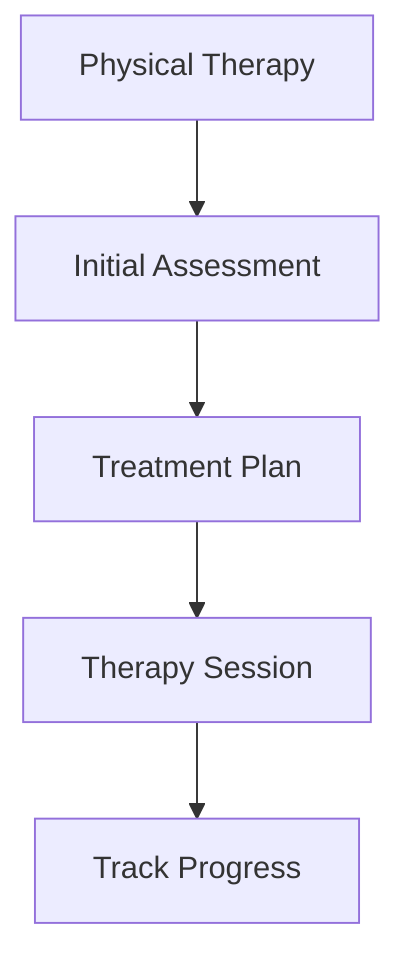 flowchart TD
    Therapy[Physical Therapy] --> Assessment[Initial Assessment]
    Assessment --> Plan[Treatment Plan]
    Plan --> Session[Therapy Session]
    Session --> Progress[Track Progress]